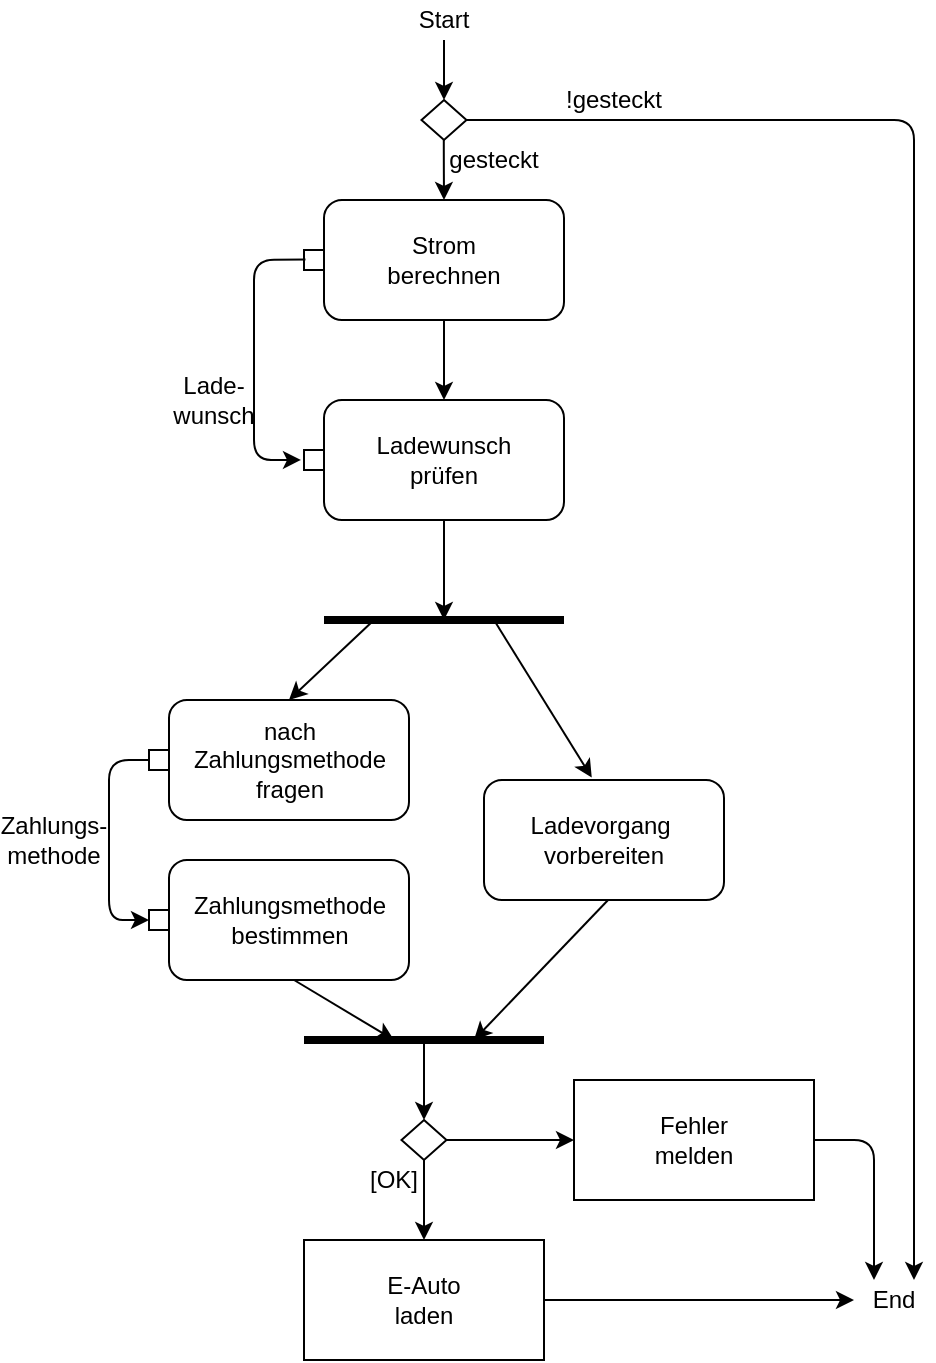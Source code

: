 <mxfile version="13.9.1" type="github">
  <diagram id="lZa72MPf-5I15FZCik3Q" name="Page-1">
    <mxGraphModel dx="434" dy="247" grid="1" gridSize="10" guides="1" tooltips="1" connect="1" arrows="1" fold="1" page="1" pageScale="1" pageWidth="827" pageHeight="1169" math="0" shadow="0">
      <root>
        <mxCell id="0" />
        <mxCell id="1" parent="0" />
        <mxCell id="-yk-q24he1_SxwczFhWE-3" value="" style="rounded=0;whiteSpace=wrap;html=1;direction=south;" parent="1" vertex="1">
          <mxGeometry x="355" y="165" width="10" height="10" as="geometry" />
        </mxCell>
        <mxCell id="-yk-q24he1_SxwczFhWE-5" value="" style="rhombus;whiteSpace=wrap;html=1;" parent="1" vertex="1">
          <mxGeometry x="413.75" y="90" width="22.5" height="20" as="geometry" />
        </mxCell>
        <mxCell id="-yk-q24he1_SxwczFhWE-14" value="" style="edgeStyle=orthogonalEdgeStyle;rounded=0;orthogonalLoop=1;jettySize=auto;html=1;" parent="1" source="-yk-q24he1_SxwczFhWE-9" target="-yk-q24he1_SxwczFhWE-13" edge="1">
          <mxGeometry relative="1" as="geometry" />
        </mxCell>
        <mxCell id="-yk-q24he1_SxwczFhWE-9" value="&lt;span&gt;Strom&lt;/span&gt;&lt;br&gt;&lt;span&gt;berechnen&lt;/span&gt;" style="rounded=1;whiteSpace=wrap;html=1;" parent="1" vertex="1">
          <mxGeometry x="365" y="140" width="120" height="60" as="geometry" />
        </mxCell>
        <mxCell id="-yk-q24he1_SxwczFhWE-11" value="" style="edgeStyle=orthogonalEdgeStyle;rounded=0;orthogonalLoop=1;jettySize=auto;html=1;entryX=0.5;entryY=0;entryDx=0;entryDy=0;" parent="1" source="-yk-q24he1_SxwczFhWE-10" target="-yk-q24he1_SxwczFhWE-5" edge="1">
          <mxGeometry relative="1" as="geometry">
            <mxPoint x="425" y="80" as="targetPoint" />
            <Array as="points" />
          </mxGeometry>
        </mxCell>
        <mxCell id="-yk-q24he1_SxwczFhWE-10" value="Start" style="text;html=1;strokeColor=none;fillColor=none;align=center;verticalAlign=middle;whiteSpace=wrap;rounded=0;" parent="1" vertex="1">
          <mxGeometry x="405" y="40" width="40" height="20" as="geometry" />
        </mxCell>
        <mxCell id="-yk-q24he1_SxwczFhWE-12" value="" style="endArrow=classic;html=1;entryX=0.5;entryY=0;entryDx=0;entryDy=0;" parent="1" target="-yk-q24he1_SxwczFhWE-9" edge="1">
          <mxGeometry width="50" height="50" relative="1" as="geometry">
            <mxPoint x="424.9" y="110" as="sourcePoint" />
            <mxPoint x="424.9" y="130" as="targetPoint" />
            <Array as="points">
              <mxPoint x="424.9" y="120" />
            </Array>
          </mxGeometry>
        </mxCell>
        <mxCell id="-yk-q24he1_SxwczFhWE-20" value="" style="edgeStyle=orthogonalEdgeStyle;rounded=0;orthogonalLoop=1;jettySize=auto;html=1;" parent="1" source="-yk-q24he1_SxwczFhWE-13" edge="1">
          <mxGeometry relative="1" as="geometry">
            <mxPoint x="425" y="350" as="targetPoint" />
          </mxGeometry>
        </mxCell>
        <mxCell id="-yk-q24he1_SxwczFhWE-13" value="Ladewunsch&lt;br&gt;prüfen" style="whiteSpace=wrap;html=1;rounded=1;" parent="1" vertex="1">
          <mxGeometry x="365" y="240" width="120" height="60" as="geometry" />
        </mxCell>
        <mxCell id="-yk-q24he1_SxwczFhWE-15" value="" style="rounded=0;whiteSpace=wrap;html=1;" parent="1" vertex="1">
          <mxGeometry x="355" y="265" width="10" height="10" as="geometry" />
        </mxCell>
        <mxCell id="-yk-q24he1_SxwczFhWE-16" value="" style="endArrow=classic;html=1;entryX=-0.151;entryY=0.499;entryDx=0;entryDy=0;entryPerimeter=0;exitX=0.481;exitY=0.926;exitDx=0;exitDy=0;exitPerimeter=0;" parent="1" source="-yk-q24he1_SxwczFhWE-3" target="-yk-q24he1_SxwczFhWE-15" edge="1">
          <mxGeometry width="50" height="50" relative="1" as="geometry">
            <mxPoint x="340" y="170" as="sourcePoint" />
            <mxPoint x="355" y="225" as="targetPoint" />
            <Array as="points">
              <mxPoint x="330" y="170" />
              <mxPoint x="330" y="220" />
              <mxPoint x="330" y="270" />
            </Array>
          </mxGeometry>
        </mxCell>
        <mxCell id="-yk-q24he1_SxwczFhWE-17" value="Lade-&lt;br&gt;wunsch" style="text;html=1;strokeColor=none;fillColor=none;align=center;verticalAlign=middle;whiteSpace=wrap;rounded=0;" parent="1" vertex="1">
          <mxGeometry x="290" y="230" width="40" height="20" as="geometry" />
        </mxCell>
        <mxCell id="-yk-q24he1_SxwczFhWE-18" value="gesteckt" style="text;html=1;strokeColor=none;fillColor=none;align=center;verticalAlign=middle;whiteSpace=wrap;rounded=0;" parent="1" vertex="1">
          <mxGeometry x="430" y="110" width="40" height="20" as="geometry" />
        </mxCell>
        <mxCell id="-yk-q24he1_SxwczFhWE-23" value="nach&lt;br&gt;Zahlungsmethode&lt;br&gt;fragen" style="rounded=1;whiteSpace=wrap;html=1;" parent="1" vertex="1">
          <mxGeometry x="287.5" y="390" width="120" height="60" as="geometry" />
        </mxCell>
        <mxCell id="-yk-q24he1_SxwczFhWE-24" value="Ladevorgang&amp;nbsp;&lt;br&gt;vorbereiten" style="rounded=1;whiteSpace=wrap;html=1;" parent="1" vertex="1">
          <mxGeometry x="445" y="430" width="120" height="60" as="geometry" />
        </mxCell>
        <mxCell id="-yk-q24he1_SxwczFhWE-25" value="Zahlungsmethode&lt;br&gt;bestimmen" style="rounded=1;whiteSpace=wrap;html=1;" parent="1" vertex="1">
          <mxGeometry x="287.5" y="470" width="120" height="60" as="geometry" />
        </mxCell>
        <mxCell id="-yk-q24he1_SxwczFhWE-26" value="" style="endArrow=none;html=1;strokeWidth=4;" parent="1" edge="1">
          <mxGeometry width="50" height="50" relative="1" as="geometry">
            <mxPoint x="355" y="560" as="sourcePoint" />
            <mxPoint x="475" y="560" as="targetPoint" />
          </mxGeometry>
        </mxCell>
        <mxCell id="-yk-q24he1_SxwczFhWE-27" value="" style="endArrow=none;html=1;strokeWidth=4;" parent="1" edge="1">
          <mxGeometry width="50" height="50" relative="1" as="geometry">
            <mxPoint x="365" y="350" as="sourcePoint" />
            <mxPoint x="485" y="350" as="targetPoint" />
          </mxGeometry>
        </mxCell>
        <mxCell id="-yk-q24he1_SxwczFhWE-35" value="" style="edgeStyle=orthogonalEdgeStyle;rounded=0;jumpStyle=none;jumpSize=20;orthogonalLoop=1;jettySize=auto;html=1;strokeWidth=1;" parent="1" source="-yk-q24he1_SxwczFhWE-28" target="-yk-q24he1_SxwczFhWE-34" edge="1">
          <mxGeometry relative="1" as="geometry" />
        </mxCell>
        <mxCell id="-yk-q24he1_SxwczFhWE-28" value="" style="rhombus;whiteSpace=wrap;html=1;" parent="1" vertex="1">
          <mxGeometry x="403.75" y="600" width="22.5" height="20" as="geometry" />
        </mxCell>
        <mxCell id="-yk-q24he1_SxwczFhWE-29" value="E-Auto&lt;br&gt;laden" style="whiteSpace=wrap;html=1;" parent="1" vertex="1">
          <mxGeometry x="355" y="660" width="120" height="60" as="geometry" />
        </mxCell>
        <mxCell id="-yk-q24he1_SxwczFhWE-31" value="" style="endArrow=classic;html=1;strokeWidth=1;entryX=0.5;entryY=0;entryDx=0;entryDy=0;exitX=0.5;exitY=1;exitDx=0;exitDy=0;" parent="1" source="-yk-q24he1_SxwczFhWE-28" target="-yk-q24he1_SxwczFhWE-29" edge="1">
          <mxGeometry width="50" height="50" relative="1" as="geometry">
            <mxPoint x="415" y="635" as="sourcePoint" />
            <mxPoint x="465" y="585" as="targetPoint" />
          </mxGeometry>
        </mxCell>
        <mxCell id="-yk-q24he1_SxwczFhWE-32" value="[OK]" style="text;html=1;strokeColor=none;fillColor=none;align=center;verticalAlign=middle;whiteSpace=wrap;rounded=0;" parent="1" vertex="1">
          <mxGeometry x="380" y="620" width="40" height="20" as="geometry" />
        </mxCell>
        <mxCell id="-yk-q24he1_SxwczFhWE-34" value="Fehler&lt;br&gt;melden" style="whiteSpace=wrap;html=1;" parent="1" vertex="1">
          <mxGeometry x="490" y="580" width="120" height="60" as="geometry" />
        </mxCell>
        <mxCell id="-yk-q24he1_SxwczFhWE-37" value="" style="endArrow=classic;html=1;entryX=0.5;entryY=1;entryDx=0;entryDy=0;exitX=0.5;exitY=1;exitDx=0;exitDy=0;" parent="1" source="-yk-q24he1_SxwczFhWE-38" target="-yk-q24he1_SxwczFhWE-39" edge="1">
          <mxGeometry width="50" height="50" relative="1" as="geometry">
            <mxPoint x="263.24" y="394.81" as="sourcePoint" />
            <mxPoint x="260.99" y="494.99" as="targetPoint" />
            <Array as="points">
              <mxPoint x="257.5" y="420" />
              <mxPoint x="257.5" y="460" />
              <mxPoint x="257.5" y="500" />
            </Array>
          </mxGeometry>
        </mxCell>
        <mxCell id="-yk-q24he1_SxwczFhWE-38" value="" style="rounded=0;whiteSpace=wrap;html=1;direction=south;" parent="1" vertex="1">
          <mxGeometry x="277.5" y="415" width="10" height="10" as="geometry" />
        </mxCell>
        <mxCell id="-yk-q24he1_SxwczFhWE-39" value="" style="rounded=0;whiteSpace=wrap;html=1;direction=south;" parent="1" vertex="1">
          <mxGeometry x="277.5" y="495" width="10" height="10" as="geometry" />
        </mxCell>
        <mxCell id="-yk-q24he1_SxwczFhWE-40" value="" style="endArrow=classic;html=1;strokeWidth=1;entryX=0.5;entryY=0;entryDx=0;entryDy=0;" parent="1" target="-yk-q24he1_SxwczFhWE-23" edge="1">
          <mxGeometry width="50" height="50" relative="1" as="geometry">
            <mxPoint x="390" y="350" as="sourcePoint" />
            <mxPoint x="475" y="370" as="targetPoint" />
          </mxGeometry>
        </mxCell>
        <mxCell id="-yk-q24he1_SxwczFhWE-41" value="" style="endArrow=classic;html=1;strokeWidth=1;entryX=0.449;entryY=-0.02;entryDx=0;entryDy=0;entryPerimeter=0;" parent="1" target="-yk-q24he1_SxwczFhWE-24" edge="1">
          <mxGeometry width="50" height="50" relative="1" as="geometry">
            <mxPoint x="450" y="350" as="sourcePoint" />
            <mxPoint x="500" y="350" as="targetPoint" />
          </mxGeometry>
        </mxCell>
        <mxCell id="-yk-q24he1_SxwczFhWE-42" value="" style="endArrow=classic;html=1;strokeWidth=1;exitX=0.521;exitY=1;exitDx=0;exitDy=0;exitPerimeter=0;" parent="1" source="-yk-q24he1_SxwczFhWE-25" edge="1">
          <mxGeometry width="50" height="50" relative="1" as="geometry">
            <mxPoint x="280" y="560" as="sourcePoint" />
            <mxPoint x="400" y="560" as="targetPoint" />
          </mxGeometry>
        </mxCell>
        <mxCell id="-yk-q24he1_SxwczFhWE-43" value="" style="endArrow=classic;html=1;strokeWidth=1;exitX=0.518;exitY=0.998;exitDx=0;exitDy=0;exitPerimeter=0;" parent="1" source="-yk-q24he1_SxwczFhWE-24" edge="1">
          <mxGeometry width="50" height="50" relative="1" as="geometry">
            <mxPoint x="485" y="505" as="sourcePoint" />
            <mxPoint x="440" y="560" as="targetPoint" />
          </mxGeometry>
        </mxCell>
        <mxCell id="-yk-q24he1_SxwczFhWE-44" value="Zahlungs-&lt;br&gt;methode" style="text;html=1;strokeColor=none;fillColor=none;align=center;verticalAlign=middle;whiteSpace=wrap;rounded=0;" parent="1" vertex="1">
          <mxGeometry x="210" y="450" width="40" height="20" as="geometry" />
        </mxCell>
        <mxCell id="-yk-q24he1_SxwczFhWE-45" value="" style="endArrow=classic;html=1;strokeWidth=1;entryX=0.5;entryY=0;entryDx=0;entryDy=0;" parent="1" target="-yk-q24he1_SxwczFhWE-28" edge="1">
          <mxGeometry width="50" height="50" relative="1" as="geometry">
            <mxPoint x="415" y="560" as="sourcePoint" />
            <mxPoint x="520" y="550" as="targetPoint" />
          </mxGeometry>
        </mxCell>
        <mxCell id="-yk-q24he1_SxwczFhWE-46" value="" style="endArrow=classic;html=1;strokeWidth=1;exitX=1;exitY=0.5;exitDx=0;exitDy=0;entryX=0.75;entryY=0;entryDx=0;entryDy=0;" parent="1" source="-yk-q24he1_SxwczFhWE-5" target="-yk-q24he1_SxwczFhWE-47" edge="1">
          <mxGeometry width="50" height="50" relative="1" as="geometry">
            <mxPoint x="490" y="110" as="sourcePoint" />
            <mxPoint x="710" y="680" as="targetPoint" />
            <Array as="points">
              <mxPoint x="660" y="100" />
              <mxPoint x="660" y="530" />
            </Array>
          </mxGeometry>
        </mxCell>
        <mxCell id="-yk-q24he1_SxwczFhWE-47" value="End" style="text;html=1;strokeColor=none;fillColor=none;align=center;verticalAlign=middle;whiteSpace=wrap;rounded=0;" parent="1" vertex="1">
          <mxGeometry x="630" y="680" width="40" height="20" as="geometry" />
        </mxCell>
        <mxCell id="-yk-q24he1_SxwczFhWE-48" value="" style="endArrow=classic;html=1;strokeWidth=1;exitX=1;exitY=0.5;exitDx=0;exitDy=0;" parent="1" source="-yk-q24he1_SxwczFhWE-29" edge="1">
          <mxGeometry width="50" height="50" relative="1" as="geometry">
            <mxPoint x="560" y="700" as="sourcePoint" />
            <mxPoint x="630" y="690" as="targetPoint" />
          </mxGeometry>
        </mxCell>
        <mxCell id="-yk-q24he1_SxwczFhWE-49" value="" style="endArrow=classic;html=1;strokeWidth=1;exitX=1;exitY=0.5;exitDx=0;exitDy=0;entryX=0.25;entryY=0;entryDx=0;entryDy=0;" parent="1" source="-yk-q24he1_SxwczFhWE-34" target="-yk-q24he1_SxwczFhWE-47" edge="1">
          <mxGeometry width="50" height="50" relative="1" as="geometry">
            <mxPoint x="630" y="610" as="sourcePoint" />
            <mxPoint x="660" y="610" as="targetPoint" />
            <Array as="points">
              <mxPoint x="640" y="610" />
            </Array>
          </mxGeometry>
        </mxCell>
        <mxCell id="lJLGHk57sMbco1RxfeVv-1" value="!gesteckt" style="text;html=1;strokeColor=none;fillColor=none;align=center;verticalAlign=middle;whiteSpace=wrap;rounded=0;" vertex="1" parent="1">
          <mxGeometry x="490" y="80" width="40" height="20" as="geometry" />
        </mxCell>
      </root>
    </mxGraphModel>
  </diagram>
</mxfile>
